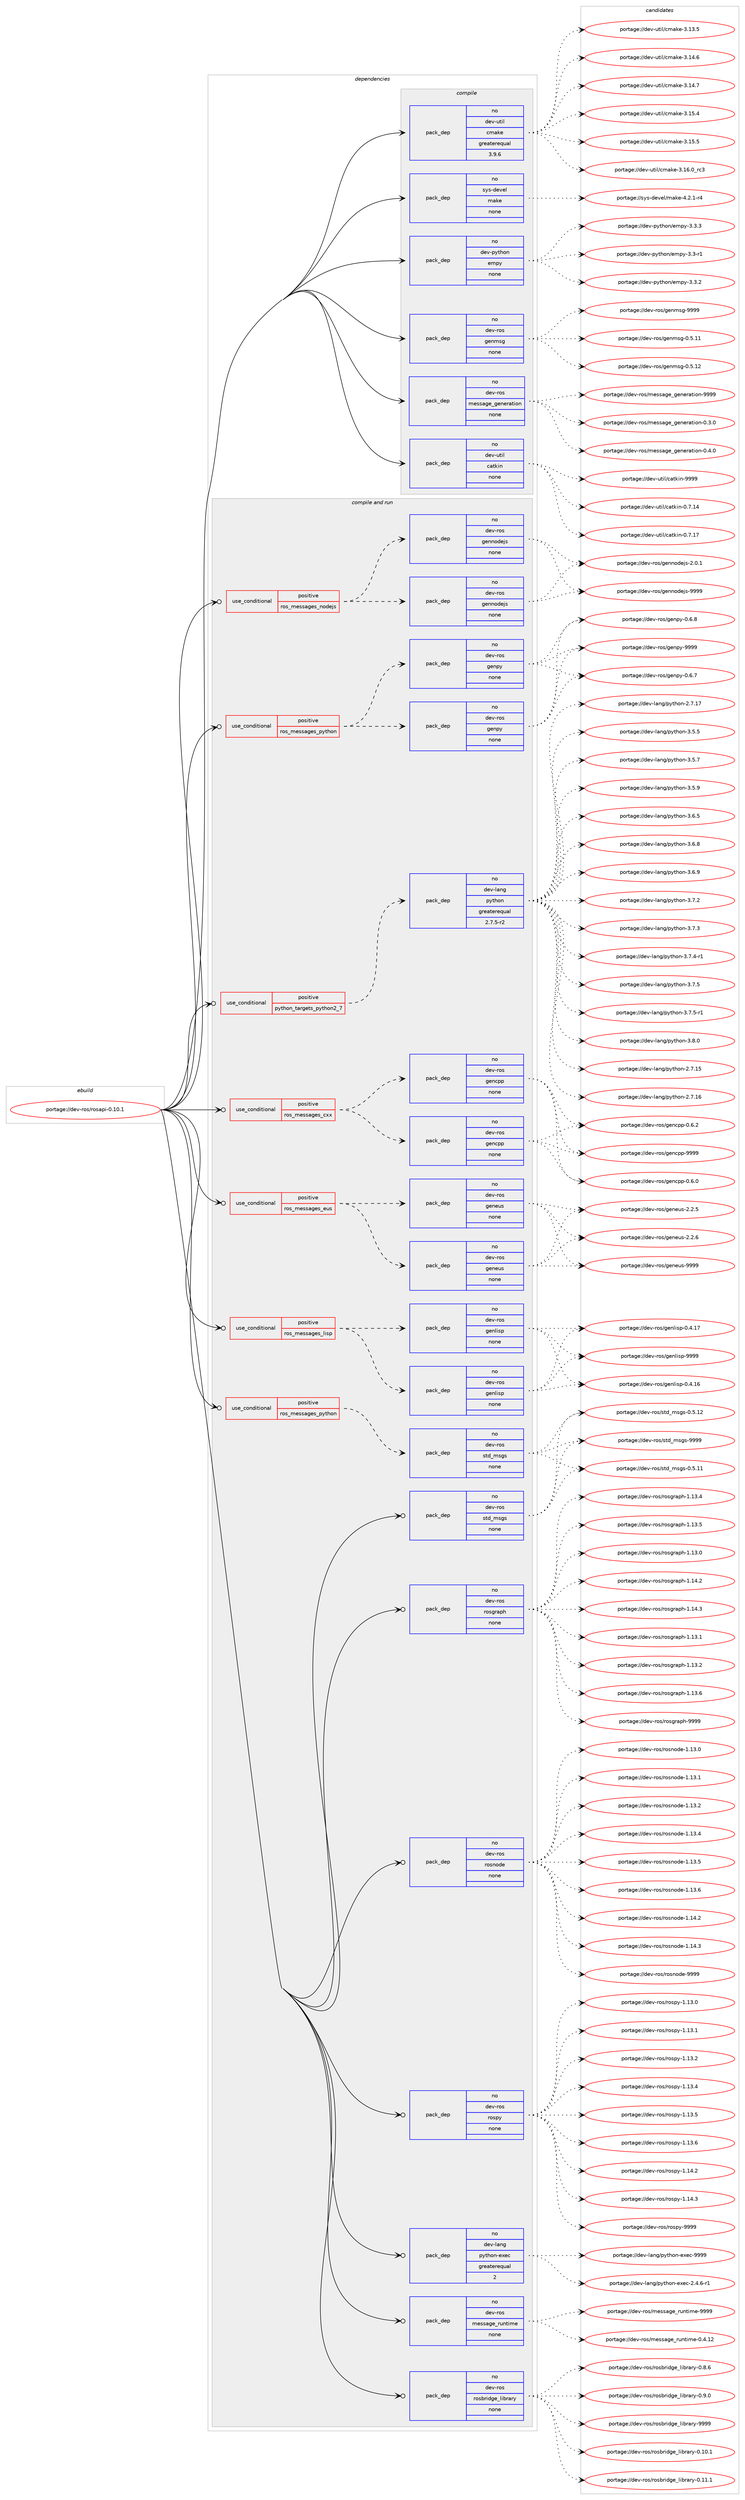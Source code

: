 digraph prolog {

# *************
# Graph options
# *************

newrank=true;
concentrate=true;
compound=true;
graph [rankdir=LR,fontname=Helvetica,fontsize=10,ranksep=1.5];#, ranksep=2.5, nodesep=0.2];
edge  [arrowhead=vee];
node  [fontname=Helvetica,fontsize=10];

# **********
# The ebuild
# **********

subgraph cluster_leftcol {
color=gray;
rank=same;
label=<<i>ebuild</i>>;
id [label="portage://dev-ros/rosapi-0.10.1", color=red, width=4, href="../dev-ros/rosapi-0.10.1.svg"];
}

# ****************
# The dependencies
# ****************

subgraph cluster_midcol {
color=gray;
label=<<i>dependencies</i>>;
subgraph cluster_compile {
fillcolor="#eeeeee";
style=filled;
label=<<i>compile</i>>;
subgraph pack147756 {
dependency194897 [label=<<TABLE BORDER="0" CELLBORDER="1" CELLSPACING="0" CELLPADDING="4" WIDTH="220"><TR><TD ROWSPAN="6" CELLPADDING="30">pack_dep</TD></TR><TR><TD WIDTH="110">no</TD></TR><TR><TD>dev-python</TD></TR><TR><TD>empy</TD></TR><TR><TD>none</TD></TR><TR><TD></TD></TR></TABLE>>, shape=none, color=blue];
}
id:e -> dependency194897:w [weight=20,style="solid",arrowhead="vee"];
subgraph pack147757 {
dependency194898 [label=<<TABLE BORDER="0" CELLBORDER="1" CELLSPACING="0" CELLPADDING="4" WIDTH="220"><TR><TD ROWSPAN="6" CELLPADDING="30">pack_dep</TD></TR><TR><TD WIDTH="110">no</TD></TR><TR><TD>dev-ros</TD></TR><TR><TD>genmsg</TD></TR><TR><TD>none</TD></TR><TR><TD></TD></TR></TABLE>>, shape=none, color=blue];
}
id:e -> dependency194898:w [weight=20,style="solid",arrowhead="vee"];
subgraph pack147758 {
dependency194899 [label=<<TABLE BORDER="0" CELLBORDER="1" CELLSPACING="0" CELLPADDING="4" WIDTH="220"><TR><TD ROWSPAN="6" CELLPADDING="30">pack_dep</TD></TR><TR><TD WIDTH="110">no</TD></TR><TR><TD>dev-ros</TD></TR><TR><TD>message_generation</TD></TR><TR><TD>none</TD></TR><TR><TD></TD></TR></TABLE>>, shape=none, color=blue];
}
id:e -> dependency194899:w [weight=20,style="solid",arrowhead="vee"];
subgraph pack147759 {
dependency194900 [label=<<TABLE BORDER="0" CELLBORDER="1" CELLSPACING="0" CELLPADDING="4" WIDTH="220"><TR><TD ROWSPAN="6" CELLPADDING="30">pack_dep</TD></TR><TR><TD WIDTH="110">no</TD></TR><TR><TD>dev-util</TD></TR><TR><TD>catkin</TD></TR><TR><TD>none</TD></TR><TR><TD></TD></TR></TABLE>>, shape=none, color=blue];
}
id:e -> dependency194900:w [weight=20,style="solid",arrowhead="vee"];
subgraph pack147760 {
dependency194901 [label=<<TABLE BORDER="0" CELLBORDER="1" CELLSPACING="0" CELLPADDING="4" WIDTH="220"><TR><TD ROWSPAN="6" CELLPADDING="30">pack_dep</TD></TR><TR><TD WIDTH="110">no</TD></TR><TR><TD>dev-util</TD></TR><TR><TD>cmake</TD></TR><TR><TD>greaterequal</TD></TR><TR><TD>3.9.6</TD></TR></TABLE>>, shape=none, color=blue];
}
id:e -> dependency194901:w [weight=20,style="solid",arrowhead="vee"];
subgraph pack147761 {
dependency194902 [label=<<TABLE BORDER="0" CELLBORDER="1" CELLSPACING="0" CELLPADDING="4" WIDTH="220"><TR><TD ROWSPAN="6" CELLPADDING="30">pack_dep</TD></TR><TR><TD WIDTH="110">no</TD></TR><TR><TD>sys-devel</TD></TR><TR><TD>make</TD></TR><TR><TD>none</TD></TR><TR><TD></TD></TR></TABLE>>, shape=none, color=blue];
}
id:e -> dependency194902:w [weight=20,style="solid",arrowhead="vee"];
}
subgraph cluster_compileandrun {
fillcolor="#eeeeee";
style=filled;
label=<<i>compile and run</i>>;
subgraph cond43713 {
dependency194903 [label=<<TABLE BORDER="0" CELLBORDER="1" CELLSPACING="0" CELLPADDING="4"><TR><TD ROWSPAN="3" CELLPADDING="10">use_conditional</TD></TR><TR><TD>positive</TD></TR><TR><TD>python_targets_python2_7</TD></TR></TABLE>>, shape=none, color=red];
subgraph pack147762 {
dependency194904 [label=<<TABLE BORDER="0" CELLBORDER="1" CELLSPACING="0" CELLPADDING="4" WIDTH="220"><TR><TD ROWSPAN="6" CELLPADDING="30">pack_dep</TD></TR><TR><TD WIDTH="110">no</TD></TR><TR><TD>dev-lang</TD></TR><TR><TD>python</TD></TR><TR><TD>greaterequal</TD></TR><TR><TD>2.7.5-r2</TD></TR></TABLE>>, shape=none, color=blue];
}
dependency194903:e -> dependency194904:w [weight=20,style="dashed",arrowhead="vee"];
}
id:e -> dependency194903:w [weight=20,style="solid",arrowhead="odotvee"];
subgraph cond43714 {
dependency194905 [label=<<TABLE BORDER="0" CELLBORDER="1" CELLSPACING="0" CELLPADDING="4"><TR><TD ROWSPAN="3" CELLPADDING="10">use_conditional</TD></TR><TR><TD>positive</TD></TR><TR><TD>ros_messages_cxx</TD></TR></TABLE>>, shape=none, color=red];
subgraph pack147763 {
dependency194906 [label=<<TABLE BORDER="0" CELLBORDER="1" CELLSPACING="0" CELLPADDING="4" WIDTH="220"><TR><TD ROWSPAN="6" CELLPADDING="30">pack_dep</TD></TR><TR><TD WIDTH="110">no</TD></TR><TR><TD>dev-ros</TD></TR><TR><TD>gencpp</TD></TR><TR><TD>none</TD></TR><TR><TD></TD></TR></TABLE>>, shape=none, color=blue];
}
dependency194905:e -> dependency194906:w [weight=20,style="dashed",arrowhead="vee"];
subgraph pack147764 {
dependency194907 [label=<<TABLE BORDER="0" CELLBORDER="1" CELLSPACING="0" CELLPADDING="4" WIDTH="220"><TR><TD ROWSPAN="6" CELLPADDING="30">pack_dep</TD></TR><TR><TD WIDTH="110">no</TD></TR><TR><TD>dev-ros</TD></TR><TR><TD>gencpp</TD></TR><TR><TD>none</TD></TR><TR><TD></TD></TR></TABLE>>, shape=none, color=blue];
}
dependency194905:e -> dependency194907:w [weight=20,style="dashed",arrowhead="vee"];
}
id:e -> dependency194905:w [weight=20,style="solid",arrowhead="odotvee"];
subgraph cond43715 {
dependency194908 [label=<<TABLE BORDER="0" CELLBORDER="1" CELLSPACING="0" CELLPADDING="4"><TR><TD ROWSPAN="3" CELLPADDING="10">use_conditional</TD></TR><TR><TD>positive</TD></TR><TR><TD>ros_messages_eus</TD></TR></TABLE>>, shape=none, color=red];
subgraph pack147765 {
dependency194909 [label=<<TABLE BORDER="0" CELLBORDER="1" CELLSPACING="0" CELLPADDING="4" WIDTH="220"><TR><TD ROWSPAN="6" CELLPADDING="30">pack_dep</TD></TR><TR><TD WIDTH="110">no</TD></TR><TR><TD>dev-ros</TD></TR><TR><TD>geneus</TD></TR><TR><TD>none</TD></TR><TR><TD></TD></TR></TABLE>>, shape=none, color=blue];
}
dependency194908:e -> dependency194909:w [weight=20,style="dashed",arrowhead="vee"];
subgraph pack147766 {
dependency194910 [label=<<TABLE BORDER="0" CELLBORDER="1" CELLSPACING="0" CELLPADDING="4" WIDTH="220"><TR><TD ROWSPAN="6" CELLPADDING="30">pack_dep</TD></TR><TR><TD WIDTH="110">no</TD></TR><TR><TD>dev-ros</TD></TR><TR><TD>geneus</TD></TR><TR><TD>none</TD></TR><TR><TD></TD></TR></TABLE>>, shape=none, color=blue];
}
dependency194908:e -> dependency194910:w [weight=20,style="dashed",arrowhead="vee"];
}
id:e -> dependency194908:w [weight=20,style="solid",arrowhead="odotvee"];
subgraph cond43716 {
dependency194911 [label=<<TABLE BORDER="0" CELLBORDER="1" CELLSPACING="0" CELLPADDING="4"><TR><TD ROWSPAN="3" CELLPADDING="10">use_conditional</TD></TR><TR><TD>positive</TD></TR><TR><TD>ros_messages_lisp</TD></TR></TABLE>>, shape=none, color=red];
subgraph pack147767 {
dependency194912 [label=<<TABLE BORDER="0" CELLBORDER="1" CELLSPACING="0" CELLPADDING="4" WIDTH="220"><TR><TD ROWSPAN="6" CELLPADDING="30">pack_dep</TD></TR><TR><TD WIDTH="110">no</TD></TR><TR><TD>dev-ros</TD></TR><TR><TD>genlisp</TD></TR><TR><TD>none</TD></TR><TR><TD></TD></TR></TABLE>>, shape=none, color=blue];
}
dependency194911:e -> dependency194912:w [weight=20,style="dashed",arrowhead="vee"];
subgraph pack147768 {
dependency194913 [label=<<TABLE BORDER="0" CELLBORDER="1" CELLSPACING="0" CELLPADDING="4" WIDTH="220"><TR><TD ROWSPAN="6" CELLPADDING="30">pack_dep</TD></TR><TR><TD WIDTH="110">no</TD></TR><TR><TD>dev-ros</TD></TR><TR><TD>genlisp</TD></TR><TR><TD>none</TD></TR><TR><TD></TD></TR></TABLE>>, shape=none, color=blue];
}
dependency194911:e -> dependency194913:w [weight=20,style="dashed",arrowhead="vee"];
}
id:e -> dependency194911:w [weight=20,style="solid",arrowhead="odotvee"];
subgraph cond43717 {
dependency194914 [label=<<TABLE BORDER="0" CELLBORDER="1" CELLSPACING="0" CELLPADDING="4"><TR><TD ROWSPAN="3" CELLPADDING="10">use_conditional</TD></TR><TR><TD>positive</TD></TR><TR><TD>ros_messages_nodejs</TD></TR></TABLE>>, shape=none, color=red];
subgraph pack147769 {
dependency194915 [label=<<TABLE BORDER="0" CELLBORDER="1" CELLSPACING="0" CELLPADDING="4" WIDTH="220"><TR><TD ROWSPAN="6" CELLPADDING="30">pack_dep</TD></TR><TR><TD WIDTH="110">no</TD></TR><TR><TD>dev-ros</TD></TR><TR><TD>gennodejs</TD></TR><TR><TD>none</TD></TR><TR><TD></TD></TR></TABLE>>, shape=none, color=blue];
}
dependency194914:e -> dependency194915:w [weight=20,style="dashed",arrowhead="vee"];
subgraph pack147770 {
dependency194916 [label=<<TABLE BORDER="0" CELLBORDER="1" CELLSPACING="0" CELLPADDING="4" WIDTH="220"><TR><TD ROWSPAN="6" CELLPADDING="30">pack_dep</TD></TR><TR><TD WIDTH="110">no</TD></TR><TR><TD>dev-ros</TD></TR><TR><TD>gennodejs</TD></TR><TR><TD>none</TD></TR><TR><TD></TD></TR></TABLE>>, shape=none, color=blue];
}
dependency194914:e -> dependency194916:w [weight=20,style="dashed",arrowhead="vee"];
}
id:e -> dependency194914:w [weight=20,style="solid",arrowhead="odotvee"];
subgraph cond43718 {
dependency194917 [label=<<TABLE BORDER="0" CELLBORDER="1" CELLSPACING="0" CELLPADDING="4"><TR><TD ROWSPAN="3" CELLPADDING="10">use_conditional</TD></TR><TR><TD>positive</TD></TR><TR><TD>ros_messages_python</TD></TR></TABLE>>, shape=none, color=red];
subgraph pack147771 {
dependency194918 [label=<<TABLE BORDER="0" CELLBORDER="1" CELLSPACING="0" CELLPADDING="4" WIDTH="220"><TR><TD ROWSPAN="6" CELLPADDING="30">pack_dep</TD></TR><TR><TD WIDTH="110">no</TD></TR><TR><TD>dev-ros</TD></TR><TR><TD>genpy</TD></TR><TR><TD>none</TD></TR><TR><TD></TD></TR></TABLE>>, shape=none, color=blue];
}
dependency194917:e -> dependency194918:w [weight=20,style="dashed",arrowhead="vee"];
subgraph pack147772 {
dependency194919 [label=<<TABLE BORDER="0" CELLBORDER="1" CELLSPACING="0" CELLPADDING="4" WIDTH="220"><TR><TD ROWSPAN="6" CELLPADDING="30">pack_dep</TD></TR><TR><TD WIDTH="110">no</TD></TR><TR><TD>dev-ros</TD></TR><TR><TD>genpy</TD></TR><TR><TD>none</TD></TR><TR><TD></TD></TR></TABLE>>, shape=none, color=blue];
}
dependency194917:e -> dependency194919:w [weight=20,style="dashed",arrowhead="vee"];
}
id:e -> dependency194917:w [weight=20,style="solid",arrowhead="odotvee"];
subgraph cond43719 {
dependency194920 [label=<<TABLE BORDER="0" CELLBORDER="1" CELLSPACING="0" CELLPADDING="4"><TR><TD ROWSPAN="3" CELLPADDING="10">use_conditional</TD></TR><TR><TD>positive</TD></TR><TR><TD>ros_messages_python</TD></TR></TABLE>>, shape=none, color=red];
subgraph pack147773 {
dependency194921 [label=<<TABLE BORDER="0" CELLBORDER="1" CELLSPACING="0" CELLPADDING="4" WIDTH="220"><TR><TD ROWSPAN="6" CELLPADDING="30">pack_dep</TD></TR><TR><TD WIDTH="110">no</TD></TR><TR><TD>dev-ros</TD></TR><TR><TD>std_msgs</TD></TR><TR><TD>none</TD></TR><TR><TD></TD></TR></TABLE>>, shape=none, color=blue];
}
dependency194920:e -> dependency194921:w [weight=20,style="dashed",arrowhead="vee"];
}
id:e -> dependency194920:w [weight=20,style="solid",arrowhead="odotvee"];
subgraph pack147774 {
dependency194922 [label=<<TABLE BORDER="0" CELLBORDER="1" CELLSPACING="0" CELLPADDING="4" WIDTH="220"><TR><TD ROWSPAN="6" CELLPADDING="30">pack_dep</TD></TR><TR><TD WIDTH="110">no</TD></TR><TR><TD>dev-lang</TD></TR><TR><TD>python-exec</TD></TR><TR><TD>greaterequal</TD></TR><TR><TD>2</TD></TR></TABLE>>, shape=none, color=blue];
}
id:e -> dependency194922:w [weight=20,style="solid",arrowhead="odotvee"];
subgraph pack147775 {
dependency194923 [label=<<TABLE BORDER="0" CELLBORDER="1" CELLSPACING="0" CELLPADDING="4" WIDTH="220"><TR><TD ROWSPAN="6" CELLPADDING="30">pack_dep</TD></TR><TR><TD WIDTH="110">no</TD></TR><TR><TD>dev-ros</TD></TR><TR><TD>message_runtime</TD></TR><TR><TD>none</TD></TR><TR><TD></TD></TR></TABLE>>, shape=none, color=blue];
}
id:e -> dependency194923:w [weight=20,style="solid",arrowhead="odotvee"];
subgraph pack147776 {
dependency194924 [label=<<TABLE BORDER="0" CELLBORDER="1" CELLSPACING="0" CELLPADDING="4" WIDTH="220"><TR><TD ROWSPAN="6" CELLPADDING="30">pack_dep</TD></TR><TR><TD WIDTH="110">no</TD></TR><TR><TD>dev-ros</TD></TR><TR><TD>rosbridge_library</TD></TR><TR><TD>none</TD></TR><TR><TD></TD></TR></TABLE>>, shape=none, color=blue];
}
id:e -> dependency194924:w [weight=20,style="solid",arrowhead="odotvee"];
subgraph pack147777 {
dependency194925 [label=<<TABLE BORDER="0" CELLBORDER="1" CELLSPACING="0" CELLPADDING="4" WIDTH="220"><TR><TD ROWSPAN="6" CELLPADDING="30">pack_dep</TD></TR><TR><TD WIDTH="110">no</TD></TR><TR><TD>dev-ros</TD></TR><TR><TD>rosgraph</TD></TR><TR><TD>none</TD></TR><TR><TD></TD></TR></TABLE>>, shape=none, color=blue];
}
id:e -> dependency194925:w [weight=20,style="solid",arrowhead="odotvee"];
subgraph pack147778 {
dependency194926 [label=<<TABLE BORDER="0" CELLBORDER="1" CELLSPACING="0" CELLPADDING="4" WIDTH="220"><TR><TD ROWSPAN="6" CELLPADDING="30">pack_dep</TD></TR><TR><TD WIDTH="110">no</TD></TR><TR><TD>dev-ros</TD></TR><TR><TD>rosnode</TD></TR><TR><TD>none</TD></TR><TR><TD></TD></TR></TABLE>>, shape=none, color=blue];
}
id:e -> dependency194926:w [weight=20,style="solid",arrowhead="odotvee"];
subgraph pack147779 {
dependency194927 [label=<<TABLE BORDER="0" CELLBORDER="1" CELLSPACING="0" CELLPADDING="4" WIDTH="220"><TR><TD ROWSPAN="6" CELLPADDING="30">pack_dep</TD></TR><TR><TD WIDTH="110">no</TD></TR><TR><TD>dev-ros</TD></TR><TR><TD>rospy</TD></TR><TR><TD>none</TD></TR><TR><TD></TD></TR></TABLE>>, shape=none, color=blue];
}
id:e -> dependency194927:w [weight=20,style="solid",arrowhead="odotvee"];
subgraph pack147780 {
dependency194928 [label=<<TABLE BORDER="0" CELLBORDER="1" CELLSPACING="0" CELLPADDING="4" WIDTH="220"><TR><TD ROWSPAN="6" CELLPADDING="30">pack_dep</TD></TR><TR><TD WIDTH="110">no</TD></TR><TR><TD>dev-ros</TD></TR><TR><TD>std_msgs</TD></TR><TR><TD>none</TD></TR><TR><TD></TD></TR></TABLE>>, shape=none, color=blue];
}
id:e -> dependency194928:w [weight=20,style="solid",arrowhead="odotvee"];
}
subgraph cluster_run {
fillcolor="#eeeeee";
style=filled;
label=<<i>run</i>>;
}
}

# **************
# The candidates
# **************

subgraph cluster_choices {
rank=same;
color=gray;
label=<<i>candidates</i>>;

subgraph choice147756 {
color=black;
nodesep=1;
choiceportage1001011184511212111610411111047101109112121455146514511449 [label="portage://dev-python/empy-3.3-r1", color=red, width=4,href="../dev-python/empy-3.3-r1.svg"];
choiceportage1001011184511212111610411111047101109112121455146514650 [label="portage://dev-python/empy-3.3.2", color=red, width=4,href="../dev-python/empy-3.3.2.svg"];
choiceportage1001011184511212111610411111047101109112121455146514651 [label="portage://dev-python/empy-3.3.3", color=red, width=4,href="../dev-python/empy-3.3.3.svg"];
dependency194897:e -> choiceportage1001011184511212111610411111047101109112121455146514511449:w [style=dotted,weight="100"];
dependency194897:e -> choiceportage1001011184511212111610411111047101109112121455146514650:w [style=dotted,weight="100"];
dependency194897:e -> choiceportage1001011184511212111610411111047101109112121455146514651:w [style=dotted,weight="100"];
}
subgraph choice147757 {
color=black;
nodesep=1;
choiceportage100101118451141111154710310111010911510345484653464949 [label="portage://dev-ros/genmsg-0.5.11", color=red, width=4,href="../dev-ros/genmsg-0.5.11.svg"];
choiceportage100101118451141111154710310111010911510345484653464950 [label="portage://dev-ros/genmsg-0.5.12", color=red, width=4,href="../dev-ros/genmsg-0.5.12.svg"];
choiceportage10010111845114111115471031011101091151034557575757 [label="portage://dev-ros/genmsg-9999", color=red, width=4,href="../dev-ros/genmsg-9999.svg"];
dependency194898:e -> choiceportage100101118451141111154710310111010911510345484653464949:w [style=dotted,weight="100"];
dependency194898:e -> choiceportage100101118451141111154710310111010911510345484653464950:w [style=dotted,weight="100"];
dependency194898:e -> choiceportage10010111845114111115471031011101091151034557575757:w [style=dotted,weight="100"];
}
subgraph choice147758 {
color=black;
nodesep=1;
choiceportage1001011184511411111547109101115115971031019510310111010111497116105111110454846514648 [label="portage://dev-ros/message_generation-0.3.0", color=red, width=4,href="../dev-ros/message_generation-0.3.0.svg"];
choiceportage1001011184511411111547109101115115971031019510310111010111497116105111110454846524648 [label="portage://dev-ros/message_generation-0.4.0", color=red, width=4,href="../dev-ros/message_generation-0.4.0.svg"];
choiceportage10010111845114111115471091011151159710310195103101110101114971161051111104557575757 [label="portage://dev-ros/message_generation-9999", color=red, width=4,href="../dev-ros/message_generation-9999.svg"];
dependency194899:e -> choiceportage1001011184511411111547109101115115971031019510310111010111497116105111110454846514648:w [style=dotted,weight="100"];
dependency194899:e -> choiceportage1001011184511411111547109101115115971031019510310111010111497116105111110454846524648:w [style=dotted,weight="100"];
dependency194899:e -> choiceportage10010111845114111115471091011151159710310195103101110101114971161051111104557575757:w [style=dotted,weight="100"];
}
subgraph choice147759 {
color=black;
nodesep=1;
choiceportage1001011184511711610510847999711610710511045484655464952 [label="portage://dev-util/catkin-0.7.14", color=red, width=4,href="../dev-util/catkin-0.7.14.svg"];
choiceportage1001011184511711610510847999711610710511045484655464955 [label="portage://dev-util/catkin-0.7.17", color=red, width=4,href="../dev-util/catkin-0.7.17.svg"];
choiceportage100101118451171161051084799971161071051104557575757 [label="portage://dev-util/catkin-9999", color=red, width=4,href="../dev-util/catkin-9999.svg"];
dependency194900:e -> choiceportage1001011184511711610510847999711610710511045484655464952:w [style=dotted,weight="100"];
dependency194900:e -> choiceportage1001011184511711610510847999711610710511045484655464955:w [style=dotted,weight="100"];
dependency194900:e -> choiceportage100101118451171161051084799971161071051104557575757:w [style=dotted,weight="100"];
}
subgraph choice147760 {
color=black;
nodesep=1;
choiceportage1001011184511711610510847991099710710145514649514653 [label="portage://dev-util/cmake-3.13.5", color=red, width=4,href="../dev-util/cmake-3.13.5.svg"];
choiceportage1001011184511711610510847991099710710145514649524654 [label="portage://dev-util/cmake-3.14.6", color=red, width=4,href="../dev-util/cmake-3.14.6.svg"];
choiceportage1001011184511711610510847991099710710145514649524655 [label="portage://dev-util/cmake-3.14.7", color=red, width=4,href="../dev-util/cmake-3.14.7.svg"];
choiceportage1001011184511711610510847991099710710145514649534652 [label="portage://dev-util/cmake-3.15.4", color=red, width=4,href="../dev-util/cmake-3.15.4.svg"];
choiceportage1001011184511711610510847991099710710145514649534653 [label="portage://dev-util/cmake-3.15.5", color=red, width=4,href="../dev-util/cmake-3.15.5.svg"];
choiceportage1001011184511711610510847991099710710145514649544648951149951 [label="portage://dev-util/cmake-3.16.0_rc3", color=red, width=4,href="../dev-util/cmake-3.16.0_rc3.svg"];
dependency194901:e -> choiceportage1001011184511711610510847991099710710145514649514653:w [style=dotted,weight="100"];
dependency194901:e -> choiceportage1001011184511711610510847991099710710145514649524654:w [style=dotted,weight="100"];
dependency194901:e -> choiceportage1001011184511711610510847991099710710145514649524655:w [style=dotted,weight="100"];
dependency194901:e -> choiceportage1001011184511711610510847991099710710145514649534652:w [style=dotted,weight="100"];
dependency194901:e -> choiceportage1001011184511711610510847991099710710145514649534653:w [style=dotted,weight="100"];
dependency194901:e -> choiceportage1001011184511711610510847991099710710145514649544648951149951:w [style=dotted,weight="100"];
}
subgraph choice147761 {
color=black;
nodesep=1;
choiceportage1151211154510010111810110847109971071014552465046494511452 [label="portage://sys-devel/make-4.2.1-r4", color=red, width=4,href="../sys-devel/make-4.2.1-r4.svg"];
dependency194902:e -> choiceportage1151211154510010111810110847109971071014552465046494511452:w [style=dotted,weight="100"];
}
subgraph choice147762 {
color=black;
nodesep=1;
choiceportage10010111845108971101034711212111610411111045504655464953 [label="portage://dev-lang/python-2.7.15", color=red, width=4,href="../dev-lang/python-2.7.15.svg"];
choiceportage10010111845108971101034711212111610411111045504655464954 [label="portage://dev-lang/python-2.7.16", color=red, width=4,href="../dev-lang/python-2.7.16.svg"];
choiceportage10010111845108971101034711212111610411111045504655464955 [label="portage://dev-lang/python-2.7.17", color=red, width=4,href="../dev-lang/python-2.7.17.svg"];
choiceportage100101118451089711010347112121116104111110455146534653 [label="portage://dev-lang/python-3.5.5", color=red, width=4,href="../dev-lang/python-3.5.5.svg"];
choiceportage100101118451089711010347112121116104111110455146534655 [label="portage://dev-lang/python-3.5.7", color=red, width=4,href="../dev-lang/python-3.5.7.svg"];
choiceportage100101118451089711010347112121116104111110455146534657 [label="portage://dev-lang/python-3.5.9", color=red, width=4,href="../dev-lang/python-3.5.9.svg"];
choiceportage100101118451089711010347112121116104111110455146544653 [label="portage://dev-lang/python-3.6.5", color=red, width=4,href="../dev-lang/python-3.6.5.svg"];
choiceportage100101118451089711010347112121116104111110455146544656 [label="portage://dev-lang/python-3.6.8", color=red, width=4,href="../dev-lang/python-3.6.8.svg"];
choiceportage100101118451089711010347112121116104111110455146544657 [label="portage://dev-lang/python-3.6.9", color=red, width=4,href="../dev-lang/python-3.6.9.svg"];
choiceportage100101118451089711010347112121116104111110455146554650 [label="portage://dev-lang/python-3.7.2", color=red, width=4,href="../dev-lang/python-3.7.2.svg"];
choiceportage100101118451089711010347112121116104111110455146554651 [label="portage://dev-lang/python-3.7.3", color=red, width=4,href="../dev-lang/python-3.7.3.svg"];
choiceportage1001011184510897110103471121211161041111104551465546524511449 [label="portage://dev-lang/python-3.7.4-r1", color=red, width=4,href="../dev-lang/python-3.7.4-r1.svg"];
choiceportage100101118451089711010347112121116104111110455146554653 [label="portage://dev-lang/python-3.7.5", color=red, width=4,href="../dev-lang/python-3.7.5.svg"];
choiceportage1001011184510897110103471121211161041111104551465546534511449 [label="portage://dev-lang/python-3.7.5-r1", color=red, width=4,href="../dev-lang/python-3.7.5-r1.svg"];
choiceportage100101118451089711010347112121116104111110455146564648 [label="portage://dev-lang/python-3.8.0", color=red, width=4,href="../dev-lang/python-3.8.0.svg"];
dependency194904:e -> choiceportage10010111845108971101034711212111610411111045504655464953:w [style=dotted,weight="100"];
dependency194904:e -> choiceportage10010111845108971101034711212111610411111045504655464954:w [style=dotted,weight="100"];
dependency194904:e -> choiceportage10010111845108971101034711212111610411111045504655464955:w [style=dotted,weight="100"];
dependency194904:e -> choiceportage100101118451089711010347112121116104111110455146534653:w [style=dotted,weight="100"];
dependency194904:e -> choiceportage100101118451089711010347112121116104111110455146534655:w [style=dotted,weight="100"];
dependency194904:e -> choiceportage100101118451089711010347112121116104111110455146534657:w [style=dotted,weight="100"];
dependency194904:e -> choiceportage100101118451089711010347112121116104111110455146544653:w [style=dotted,weight="100"];
dependency194904:e -> choiceportage100101118451089711010347112121116104111110455146544656:w [style=dotted,weight="100"];
dependency194904:e -> choiceportage100101118451089711010347112121116104111110455146544657:w [style=dotted,weight="100"];
dependency194904:e -> choiceportage100101118451089711010347112121116104111110455146554650:w [style=dotted,weight="100"];
dependency194904:e -> choiceportage100101118451089711010347112121116104111110455146554651:w [style=dotted,weight="100"];
dependency194904:e -> choiceportage1001011184510897110103471121211161041111104551465546524511449:w [style=dotted,weight="100"];
dependency194904:e -> choiceportage100101118451089711010347112121116104111110455146554653:w [style=dotted,weight="100"];
dependency194904:e -> choiceportage1001011184510897110103471121211161041111104551465546534511449:w [style=dotted,weight="100"];
dependency194904:e -> choiceportage100101118451089711010347112121116104111110455146564648:w [style=dotted,weight="100"];
}
subgraph choice147763 {
color=black;
nodesep=1;
choiceportage100101118451141111154710310111099112112454846544648 [label="portage://dev-ros/gencpp-0.6.0", color=red, width=4,href="../dev-ros/gencpp-0.6.0.svg"];
choiceportage100101118451141111154710310111099112112454846544650 [label="portage://dev-ros/gencpp-0.6.2", color=red, width=4,href="../dev-ros/gencpp-0.6.2.svg"];
choiceportage1001011184511411111547103101110991121124557575757 [label="portage://dev-ros/gencpp-9999", color=red, width=4,href="../dev-ros/gencpp-9999.svg"];
dependency194906:e -> choiceportage100101118451141111154710310111099112112454846544648:w [style=dotted,weight="100"];
dependency194906:e -> choiceportage100101118451141111154710310111099112112454846544650:w [style=dotted,weight="100"];
dependency194906:e -> choiceportage1001011184511411111547103101110991121124557575757:w [style=dotted,weight="100"];
}
subgraph choice147764 {
color=black;
nodesep=1;
choiceportage100101118451141111154710310111099112112454846544648 [label="portage://dev-ros/gencpp-0.6.0", color=red, width=4,href="../dev-ros/gencpp-0.6.0.svg"];
choiceportage100101118451141111154710310111099112112454846544650 [label="portage://dev-ros/gencpp-0.6.2", color=red, width=4,href="../dev-ros/gencpp-0.6.2.svg"];
choiceportage1001011184511411111547103101110991121124557575757 [label="portage://dev-ros/gencpp-9999", color=red, width=4,href="../dev-ros/gencpp-9999.svg"];
dependency194907:e -> choiceportage100101118451141111154710310111099112112454846544648:w [style=dotted,weight="100"];
dependency194907:e -> choiceportage100101118451141111154710310111099112112454846544650:w [style=dotted,weight="100"];
dependency194907:e -> choiceportage1001011184511411111547103101110991121124557575757:w [style=dotted,weight="100"];
}
subgraph choice147765 {
color=black;
nodesep=1;
choiceportage1001011184511411111547103101110101117115455046504653 [label="portage://dev-ros/geneus-2.2.5", color=red, width=4,href="../dev-ros/geneus-2.2.5.svg"];
choiceportage1001011184511411111547103101110101117115455046504654 [label="portage://dev-ros/geneus-2.2.6", color=red, width=4,href="../dev-ros/geneus-2.2.6.svg"];
choiceportage10010111845114111115471031011101011171154557575757 [label="portage://dev-ros/geneus-9999", color=red, width=4,href="../dev-ros/geneus-9999.svg"];
dependency194909:e -> choiceportage1001011184511411111547103101110101117115455046504653:w [style=dotted,weight="100"];
dependency194909:e -> choiceportage1001011184511411111547103101110101117115455046504654:w [style=dotted,weight="100"];
dependency194909:e -> choiceportage10010111845114111115471031011101011171154557575757:w [style=dotted,weight="100"];
}
subgraph choice147766 {
color=black;
nodesep=1;
choiceportage1001011184511411111547103101110101117115455046504653 [label="portage://dev-ros/geneus-2.2.5", color=red, width=4,href="../dev-ros/geneus-2.2.5.svg"];
choiceportage1001011184511411111547103101110101117115455046504654 [label="portage://dev-ros/geneus-2.2.6", color=red, width=4,href="../dev-ros/geneus-2.2.6.svg"];
choiceportage10010111845114111115471031011101011171154557575757 [label="portage://dev-ros/geneus-9999", color=red, width=4,href="../dev-ros/geneus-9999.svg"];
dependency194910:e -> choiceportage1001011184511411111547103101110101117115455046504653:w [style=dotted,weight="100"];
dependency194910:e -> choiceportage1001011184511411111547103101110101117115455046504654:w [style=dotted,weight="100"];
dependency194910:e -> choiceportage10010111845114111115471031011101011171154557575757:w [style=dotted,weight="100"];
}
subgraph choice147767 {
color=black;
nodesep=1;
choiceportage100101118451141111154710310111010810511511245484652464954 [label="portage://dev-ros/genlisp-0.4.16", color=red, width=4,href="../dev-ros/genlisp-0.4.16.svg"];
choiceportage100101118451141111154710310111010810511511245484652464955 [label="portage://dev-ros/genlisp-0.4.17", color=red, width=4,href="../dev-ros/genlisp-0.4.17.svg"];
choiceportage10010111845114111115471031011101081051151124557575757 [label="portage://dev-ros/genlisp-9999", color=red, width=4,href="../dev-ros/genlisp-9999.svg"];
dependency194912:e -> choiceportage100101118451141111154710310111010810511511245484652464954:w [style=dotted,weight="100"];
dependency194912:e -> choiceportage100101118451141111154710310111010810511511245484652464955:w [style=dotted,weight="100"];
dependency194912:e -> choiceportage10010111845114111115471031011101081051151124557575757:w [style=dotted,weight="100"];
}
subgraph choice147768 {
color=black;
nodesep=1;
choiceportage100101118451141111154710310111010810511511245484652464954 [label="portage://dev-ros/genlisp-0.4.16", color=red, width=4,href="../dev-ros/genlisp-0.4.16.svg"];
choiceportage100101118451141111154710310111010810511511245484652464955 [label="portage://dev-ros/genlisp-0.4.17", color=red, width=4,href="../dev-ros/genlisp-0.4.17.svg"];
choiceportage10010111845114111115471031011101081051151124557575757 [label="portage://dev-ros/genlisp-9999", color=red, width=4,href="../dev-ros/genlisp-9999.svg"];
dependency194913:e -> choiceportage100101118451141111154710310111010810511511245484652464954:w [style=dotted,weight="100"];
dependency194913:e -> choiceportage100101118451141111154710310111010810511511245484652464955:w [style=dotted,weight="100"];
dependency194913:e -> choiceportage10010111845114111115471031011101081051151124557575757:w [style=dotted,weight="100"];
}
subgraph choice147769 {
color=black;
nodesep=1;
choiceportage1001011184511411111547103101110110111100101106115455046484649 [label="portage://dev-ros/gennodejs-2.0.1", color=red, width=4,href="../dev-ros/gennodejs-2.0.1.svg"];
choiceportage10010111845114111115471031011101101111001011061154557575757 [label="portage://dev-ros/gennodejs-9999", color=red, width=4,href="../dev-ros/gennodejs-9999.svg"];
dependency194915:e -> choiceportage1001011184511411111547103101110110111100101106115455046484649:w [style=dotted,weight="100"];
dependency194915:e -> choiceportage10010111845114111115471031011101101111001011061154557575757:w [style=dotted,weight="100"];
}
subgraph choice147770 {
color=black;
nodesep=1;
choiceportage1001011184511411111547103101110110111100101106115455046484649 [label="portage://dev-ros/gennodejs-2.0.1", color=red, width=4,href="../dev-ros/gennodejs-2.0.1.svg"];
choiceportage10010111845114111115471031011101101111001011061154557575757 [label="portage://dev-ros/gennodejs-9999", color=red, width=4,href="../dev-ros/gennodejs-9999.svg"];
dependency194916:e -> choiceportage1001011184511411111547103101110110111100101106115455046484649:w [style=dotted,weight="100"];
dependency194916:e -> choiceportage10010111845114111115471031011101101111001011061154557575757:w [style=dotted,weight="100"];
}
subgraph choice147771 {
color=black;
nodesep=1;
choiceportage1001011184511411111547103101110112121454846544655 [label="portage://dev-ros/genpy-0.6.7", color=red, width=4,href="../dev-ros/genpy-0.6.7.svg"];
choiceportage1001011184511411111547103101110112121454846544656 [label="portage://dev-ros/genpy-0.6.8", color=red, width=4,href="../dev-ros/genpy-0.6.8.svg"];
choiceportage10010111845114111115471031011101121214557575757 [label="portage://dev-ros/genpy-9999", color=red, width=4,href="../dev-ros/genpy-9999.svg"];
dependency194918:e -> choiceportage1001011184511411111547103101110112121454846544655:w [style=dotted,weight="100"];
dependency194918:e -> choiceportage1001011184511411111547103101110112121454846544656:w [style=dotted,weight="100"];
dependency194918:e -> choiceportage10010111845114111115471031011101121214557575757:w [style=dotted,weight="100"];
}
subgraph choice147772 {
color=black;
nodesep=1;
choiceportage1001011184511411111547103101110112121454846544655 [label="portage://dev-ros/genpy-0.6.7", color=red, width=4,href="../dev-ros/genpy-0.6.7.svg"];
choiceportage1001011184511411111547103101110112121454846544656 [label="portage://dev-ros/genpy-0.6.8", color=red, width=4,href="../dev-ros/genpy-0.6.8.svg"];
choiceportage10010111845114111115471031011101121214557575757 [label="portage://dev-ros/genpy-9999", color=red, width=4,href="../dev-ros/genpy-9999.svg"];
dependency194919:e -> choiceportage1001011184511411111547103101110112121454846544655:w [style=dotted,weight="100"];
dependency194919:e -> choiceportage1001011184511411111547103101110112121454846544656:w [style=dotted,weight="100"];
dependency194919:e -> choiceportage10010111845114111115471031011101121214557575757:w [style=dotted,weight="100"];
}
subgraph choice147773 {
color=black;
nodesep=1;
choiceportage10010111845114111115471151161009510911510311545484653464949 [label="portage://dev-ros/std_msgs-0.5.11", color=red, width=4,href="../dev-ros/std_msgs-0.5.11.svg"];
choiceportage10010111845114111115471151161009510911510311545484653464950 [label="portage://dev-ros/std_msgs-0.5.12", color=red, width=4,href="../dev-ros/std_msgs-0.5.12.svg"];
choiceportage1001011184511411111547115116100951091151031154557575757 [label="portage://dev-ros/std_msgs-9999", color=red, width=4,href="../dev-ros/std_msgs-9999.svg"];
dependency194921:e -> choiceportage10010111845114111115471151161009510911510311545484653464949:w [style=dotted,weight="100"];
dependency194921:e -> choiceportage10010111845114111115471151161009510911510311545484653464950:w [style=dotted,weight="100"];
dependency194921:e -> choiceportage1001011184511411111547115116100951091151031154557575757:w [style=dotted,weight="100"];
}
subgraph choice147774 {
color=black;
nodesep=1;
choiceportage10010111845108971101034711212111610411111045101120101994550465246544511449 [label="portage://dev-lang/python-exec-2.4.6-r1", color=red, width=4,href="../dev-lang/python-exec-2.4.6-r1.svg"];
choiceportage10010111845108971101034711212111610411111045101120101994557575757 [label="portage://dev-lang/python-exec-9999", color=red, width=4,href="../dev-lang/python-exec-9999.svg"];
dependency194922:e -> choiceportage10010111845108971101034711212111610411111045101120101994550465246544511449:w [style=dotted,weight="100"];
dependency194922:e -> choiceportage10010111845108971101034711212111610411111045101120101994557575757:w [style=dotted,weight="100"];
}
subgraph choice147775 {
color=black;
nodesep=1;
choiceportage1001011184511411111547109101115115971031019511411711011610510910145484652464950 [label="portage://dev-ros/message_runtime-0.4.12", color=red, width=4,href="../dev-ros/message_runtime-0.4.12.svg"];
choiceportage100101118451141111154710910111511597103101951141171101161051091014557575757 [label="portage://dev-ros/message_runtime-9999", color=red, width=4,href="../dev-ros/message_runtime-9999.svg"];
dependency194923:e -> choiceportage1001011184511411111547109101115115971031019511411711011610510910145484652464950:w [style=dotted,weight="100"];
dependency194923:e -> choiceportage100101118451141111154710910111511597103101951141171101161051091014557575757:w [style=dotted,weight="100"];
}
subgraph choice147776 {
color=black;
nodesep=1;
choiceportage10010111845114111115471141111159811410510010310195108105981149711412145484649484649 [label="portage://dev-ros/rosbridge_library-0.10.1", color=red, width=4,href="../dev-ros/rosbridge_library-0.10.1.svg"];
choiceportage10010111845114111115471141111159811410510010310195108105981149711412145484649494649 [label="portage://dev-ros/rosbridge_library-0.11.1", color=red, width=4,href="../dev-ros/rosbridge_library-0.11.1.svg"];
choiceportage100101118451141111154711411111598114105100103101951081059811497114121454846564654 [label="portage://dev-ros/rosbridge_library-0.8.6", color=red, width=4,href="../dev-ros/rosbridge_library-0.8.6.svg"];
choiceportage100101118451141111154711411111598114105100103101951081059811497114121454846574648 [label="portage://dev-ros/rosbridge_library-0.9.0", color=red, width=4,href="../dev-ros/rosbridge_library-0.9.0.svg"];
choiceportage1001011184511411111547114111115981141051001031019510810598114971141214557575757 [label="portage://dev-ros/rosbridge_library-9999", color=red, width=4,href="../dev-ros/rosbridge_library-9999.svg"];
dependency194924:e -> choiceportage10010111845114111115471141111159811410510010310195108105981149711412145484649484649:w [style=dotted,weight="100"];
dependency194924:e -> choiceportage10010111845114111115471141111159811410510010310195108105981149711412145484649494649:w [style=dotted,weight="100"];
dependency194924:e -> choiceportage100101118451141111154711411111598114105100103101951081059811497114121454846564654:w [style=dotted,weight="100"];
dependency194924:e -> choiceportage100101118451141111154711411111598114105100103101951081059811497114121454846574648:w [style=dotted,weight="100"];
dependency194924:e -> choiceportage1001011184511411111547114111115981141051001031019510810598114971141214557575757:w [style=dotted,weight="100"];
}
subgraph choice147777 {
color=black;
nodesep=1;
choiceportage10010111845114111115471141111151031149711210445494649514648 [label="portage://dev-ros/rosgraph-1.13.0", color=red, width=4,href="../dev-ros/rosgraph-1.13.0.svg"];
choiceportage10010111845114111115471141111151031149711210445494649514649 [label="portage://dev-ros/rosgraph-1.13.1", color=red, width=4,href="../dev-ros/rosgraph-1.13.1.svg"];
choiceportage10010111845114111115471141111151031149711210445494649514650 [label="portage://dev-ros/rosgraph-1.13.2", color=red, width=4,href="../dev-ros/rosgraph-1.13.2.svg"];
choiceportage10010111845114111115471141111151031149711210445494649514652 [label="portage://dev-ros/rosgraph-1.13.4", color=red, width=4,href="../dev-ros/rosgraph-1.13.4.svg"];
choiceportage10010111845114111115471141111151031149711210445494649514653 [label="portage://dev-ros/rosgraph-1.13.5", color=red, width=4,href="../dev-ros/rosgraph-1.13.5.svg"];
choiceportage10010111845114111115471141111151031149711210445494649514654 [label="portage://dev-ros/rosgraph-1.13.6", color=red, width=4,href="../dev-ros/rosgraph-1.13.6.svg"];
choiceportage10010111845114111115471141111151031149711210445494649524650 [label="portage://dev-ros/rosgraph-1.14.2", color=red, width=4,href="../dev-ros/rosgraph-1.14.2.svg"];
choiceportage10010111845114111115471141111151031149711210445494649524651 [label="portage://dev-ros/rosgraph-1.14.3", color=red, width=4,href="../dev-ros/rosgraph-1.14.3.svg"];
choiceportage1001011184511411111547114111115103114971121044557575757 [label="portage://dev-ros/rosgraph-9999", color=red, width=4,href="../dev-ros/rosgraph-9999.svg"];
dependency194925:e -> choiceportage10010111845114111115471141111151031149711210445494649514648:w [style=dotted,weight="100"];
dependency194925:e -> choiceportage10010111845114111115471141111151031149711210445494649514649:w [style=dotted,weight="100"];
dependency194925:e -> choiceportage10010111845114111115471141111151031149711210445494649514650:w [style=dotted,weight="100"];
dependency194925:e -> choiceportage10010111845114111115471141111151031149711210445494649514652:w [style=dotted,weight="100"];
dependency194925:e -> choiceportage10010111845114111115471141111151031149711210445494649514653:w [style=dotted,weight="100"];
dependency194925:e -> choiceportage10010111845114111115471141111151031149711210445494649514654:w [style=dotted,weight="100"];
dependency194925:e -> choiceportage10010111845114111115471141111151031149711210445494649524650:w [style=dotted,weight="100"];
dependency194925:e -> choiceportage10010111845114111115471141111151031149711210445494649524651:w [style=dotted,weight="100"];
dependency194925:e -> choiceportage1001011184511411111547114111115103114971121044557575757:w [style=dotted,weight="100"];
}
subgraph choice147778 {
color=black;
nodesep=1;
choiceportage100101118451141111154711411111511011110010145494649514648 [label="portage://dev-ros/rosnode-1.13.0", color=red, width=4,href="../dev-ros/rosnode-1.13.0.svg"];
choiceportage100101118451141111154711411111511011110010145494649514649 [label="portage://dev-ros/rosnode-1.13.1", color=red, width=4,href="../dev-ros/rosnode-1.13.1.svg"];
choiceportage100101118451141111154711411111511011110010145494649514650 [label="portage://dev-ros/rosnode-1.13.2", color=red, width=4,href="../dev-ros/rosnode-1.13.2.svg"];
choiceportage100101118451141111154711411111511011110010145494649514652 [label="portage://dev-ros/rosnode-1.13.4", color=red, width=4,href="../dev-ros/rosnode-1.13.4.svg"];
choiceportage100101118451141111154711411111511011110010145494649514653 [label="portage://dev-ros/rosnode-1.13.5", color=red, width=4,href="../dev-ros/rosnode-1.13.5.svg"];
choiceportage100101118451141111154711411111511011110010145494649514654 [label="portage://dev-ros/rosnode-1.13.6", color=red, width=4,href="../dev-ros/rosnode-1.13.6.svg"];
choiceportage100101118451141111154711411111511011110010145494649524650 [label="portage://dev-ros/rosnode-1.14.2", color=red, width=4,href="../dev-ros/rosnode-1.14.2.svg"];
choiceportage100101118451141111154711411111511011110010145494649524651 [label="portage://dev-ros/rosnode-1.14.3", color=red, width=4,href="../dev-ros/rosnode-1.14.3.svg"];
choiceportage10010111845114111115471141111151101111001014557575757 [label="portage://dev-ros/rosnode-9999", color=red, width=4,href="../dev-ros/rosnode-9999.svg"];
dependency194926:e -> choiceportage100101118451141111154711411111511011110010145494649514648:w [style=dotted,weight="100"];
dependency194926:e -> choiceportage100101118451141111154711411111511011110010145494649514649:w [style=dotted,weight="100"];
dependency194926:e -> choiceportage100101118451141111154711411111511011110010145494649514650:w [style=dotted,weight="100"];
dependency194926:e -> choiceportage100101118451141111154711411111511011110010145494649514652:w [style=dotted,weight="100"];
dependency194926:e -> choiceportage100101118451141111154711411111511011110010145494649514653:w [style=dotted,weight="100"];
dependency194926:e -> choiceportage100101118451141111154711411111511011110010145494649514654:w [style=dotted,weight="100"];
dependency194926:e -> choiceportage100101118451141111154711411111511011110010145494649524650:w [style=dotted,weight="100"];
dependency194926:e -> choiceportage100101118451141111154711411111511011110010145494649524651:w [style=dotted,weight="100"];
dependency194926:e -> choiceportage10010111845114111115471141111151101111001014557575757:w [style=dotted,weight="100"];
}
subgraph choice147779 {
color=black;
nodesep=1;
choiceportage100101118451141111154711411111511212145494649514648 [label="portage://dev-ros/rospy-1.13.0", color=red, width=4,href="../dev-ros/rospy-1.13.0.svg"];
choiceportage100101118451141111154711411111511212145494649514649 [label="portage://dev-ros/rospy-1.13.1", color=red, width=4,href="../dev-ros/rospy-1.13.1.svg"];
choiceportage100101118451141111154711411111511212145494649514650 [label="portage://dev-ros/rospy-1.13.2", color=red, width=4,href="../dev-ros/rospy-1.13.2.svg"];
choiceportage100101118451141111154711411111511212145494649514652 [label="portage://dev-ros/rospy-1.13.4", color=red, width=4,href="../dev-ros/rospy-1.13.4.svg"];
choiceportage100101118451141111154711411111511212145494649514653 [label="portage://dev-ros/rospy-1.13.5", color=red, width=4,href="../dev-ros/rospy-1.13.5.svg"];
choiceportage100101118451141111154711411111511212145494649514654 [label="portage://dev-ros/rospy-1.13.6", color=red, width=4,href="../dev-ros/rospy-1.13.6.svg"];
choiceportage100101118451141111154711411111511212145494649524650 [label="portage://dev-ros/rospy-1.14.2", color=red, width=4,href="../dev-ros/rospy-1.14.2.svg"];
choiceportage100101118451141111154711411111511212145494649524651 [label="portage://dev-ros/rospy-1.14.3", color=red, width=4,href="../dev-ros/rospy-1.14.3.svg"];
choiceportage10010111845114111115471141111151121214557575757 [label="portage://dev-ros/rospy-9999", color=red, width=4,href="../dev-ros/rospy-9999.svg"];
dependency194927:e -> choiceportage100101118451141111154711411111511212145494649514648:w [style=dotted,weight="100"];
dependency194927:e -> choiceportage100101118451141111154711411111511212145494649514649:w [style=dotted,weight="100"];
dependency194927:e -> choiceportage100101118451141111154711411111511212145494649514650:w [style=dotted,weight="100"];
dependency194927:e -> choiceportage100101118451141111154711411111511212145494649514652:w [style=dotted,weight="100"];
dependency194927:e -> choiceportage100101118451141111154711411111511212145494649514653:w [style=dotted,weight="100"];
dependency194927:e -> choiceportage100101118451141111154711411111511212145494649514654:w [style=dotted,weight="100"];
dependency194927:e -> choiceportage100101118451141111154711411111511212145494649524650:w [style=dotted,weight="100"];
dependency194927:e -> choiceportage100101118451141111154711411111511212145494649524651:w [style=dotted,weight="100"];
dependency194927:e -> choiceportage10010111845114111115471141111151121214557575757:w [style=dotted,weight="100"];
}
subgraph choice147780 {
color=black;
nodesep=1;
choiceportage10010111845114111115471151161009510911510311545484653464949 [label="portage://dev-ros/std_msgs-0.5.11", color=red, width=4,href="../dev-ros/std_msgs-0.5.11.svg"];
choiceportage10010111845114111115471151161009510911510311545484653464950 [label="portage://dev-ros/std_msgs-0.5.12", color=red, width=4,href="../dev-ros/std_msgs-0.5.12.svg"];
choiceportage1001011184511411111547115116100951091151031154557575757 [label="portage://dev-ros/std_msgs-9999", color=red, width=4,href="../dev-ros/std_msgs-9999.svg"];
dependency194928:e -> choiceportage10010111845114111115471151161009510911510311545484653464949:w [style=dotted,weight="100"];
dependency194928:e -> choiceportage10010111845114111115471151161009510911510311545484653464950:w [style=dotted,weight="100"];
dependency194928:e -> choiceportage1001011184511411111547115116100951091151031154557575757:w [style=dotted,weight="100"];
}
}

}
